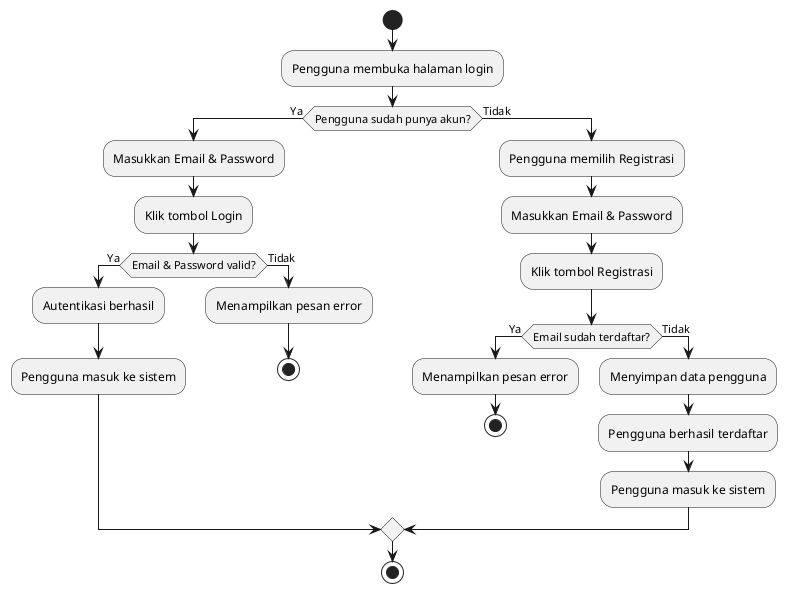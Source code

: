 @startuml

start
:Pengguna membuka halaman login;

if (Pengguna sudah punya akun?) then (Ya)
    :Masukkan Email & Password;
    :Klik tombol Login;
    if (Email & Password valid?) then (Ya)
        :Autentikasi berhasil;
        :Pengguna masuk ke sistem;
    else (Tidak)
        :Menampilkan pesan error;
        stop
    endif
else (Tidak)
    :Pengguna memilih Registrasi;
    :Masukkan Email & Password;
    :Klik tombol Registrasi;
    if (Email sudah terdaftar?) then (Ya)
        :Menampilkan pesan error;
        stop
    else (Tidak)
        :Menyimpan data pengguna;
        :Pengguna berhasil terdaftar;
        :Pengguna masuk ke sistem;
    endif
endif

stop

@enduml
